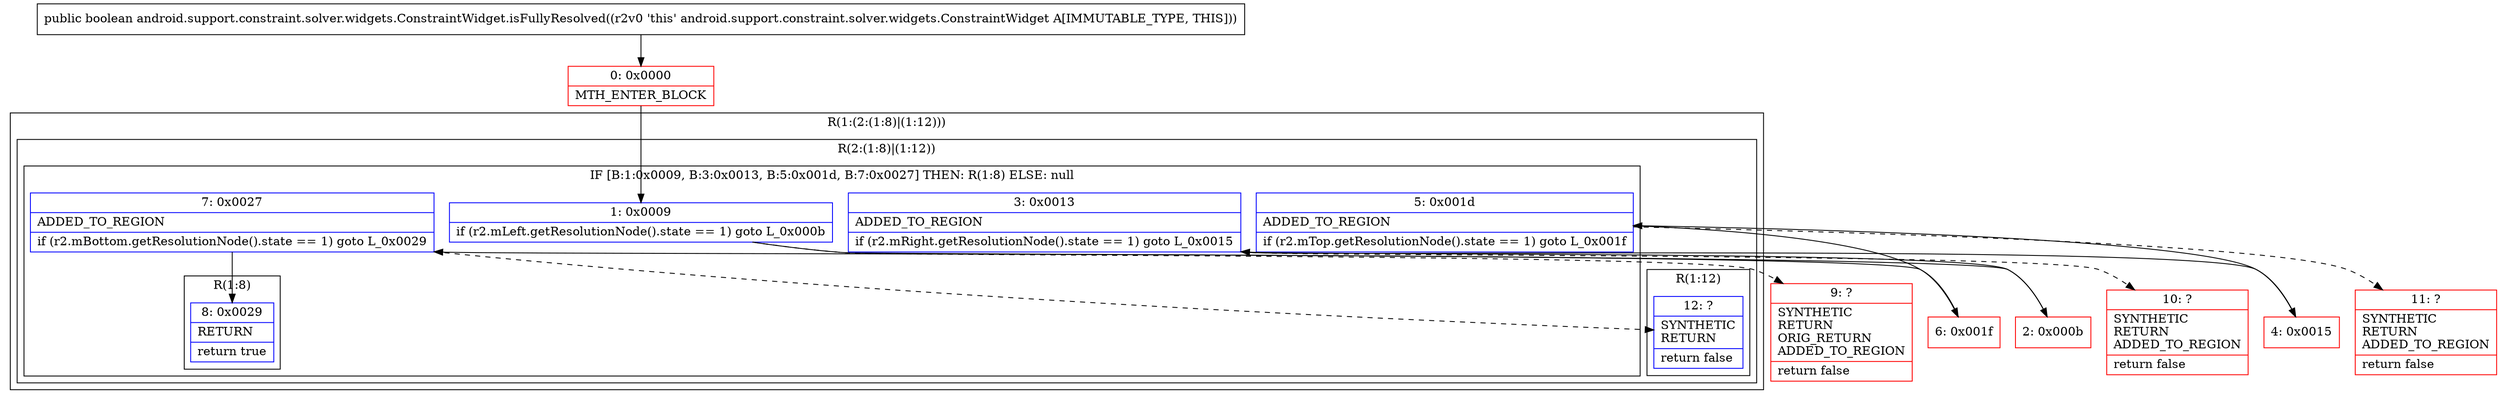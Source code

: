 digraph "CFG forandroid.support.constraint.solver.widgets.ConstraintWidget.isFullyResolved()Z" {
subgraph cluster_Region_636942430 {
label = "R(1:(2:(1:8)|(1:12)))";
node [shape=record,color=blue];
subgraph cluster_Region_980171701 {
label = "R(2:(1:8)|(1:12))";
node [shape=record,color=blue];
subgraph cluster_IfRegion_94009295 {
label = "IF [B:1:0x0009, B:3:0x0013, B:5:0x001d, B:7:0x0027] THEN: R(1:8) ELSE: null";
node [shape=record,color=blue];
Node_1 [shape=record,label="{1\:\ 0x0009|if (r2.mLeft.getResolutionNode().state == 1) goto L_0x000b\l}"];
Node_3 [shape=record,label="{3\:\ 0x0013|ADDED_TO_REGION\l|if (r2.mRight.getResolutionNode().state == 1) goto L_0x0015\l}"];
Node_5 [shape=record,label="{5\:\ 0x001d|ADDED_TO_REGION\l|if (r2.mTop.getResolutionNode().state == 1) goto L_0x001f\l}"];
Node_7 [shape=record,label="{7\:\ 0x0027|ADDED_TO_REGION\l|if (r2.mBottom.getResolutionNode().state == 1) goto L_0x0029\l}"];
subgraph cluster_Region_442471146 {
label = "R(1:8)";
node [shape=record,color=blue];
Node_8 [shape=record,label="{8\:\ 0x0029|RETURN\l|return true\l}"];
}
}
subgraph cluster_Region_150584823 {
label = "R(1:12)";
node [shape=record,color=blue];
Node_12 [shape=record,label="{12\:\ ?|SYNTHETIC\lRETURN\l|return false\l}"];
}
}
}
Node_0 [shape=record,color=red,label="{0\:\ 0x0000|MTH_ENTER_BLOCK\l}"];
Node_2 [shape=record,color=red,label="{2\:\ 0x000b}"];
Node_4 [shape=record,color=red,label="{4\:\ 0x0015}"];
Node_6 [shape=record,color=red,label="{6\:\ 0x001f}"];
Node_9 [shape=record,color=red,label="{9\:\ ?|SYNTHETIC\lRETURN\lORIG_RETURN\lADDED_TO_REGION\l|return false\l}"];
Node_10 [shape=record,color=red,label="{10\:\ ?|SYNTHETIC\lRETURN\lADDED_TO_REGION\l|return false\l}"];
Node_11 [shape=record,color=red,label="{11\:\ ?|SYNTHETIC\lRETURN\lADDED_TO_REGION\l|return false\l}"];
MethodNode[shape=record,label="{public boolean android.support.constraint.solver.widgets.ConstraintWidget.isFullyResolved((r2v0 'this' android.support.constraint.solver.widgets.ConstraintWidget A[IMMUTABLE_TYPE, THIS])) }"];
MethodNode -> Node_0;
Node_1 -> Node_2;
Node_1 -> Node_9[style=dashed];
Node_3 -> Node_4;
Node_3 -> Node_10[style=dashed];
Node_5 -> Node_6;
Node_5 -> Node_11[style=dashed];
Node_7 -> Node_8;
Node_7 -> Node_12[style=dashed];
Node_0 -> Node_1;
Node_2 -> Node_3;
Node_4 -> Node_5;
Node_6 -> Node_7;
}

